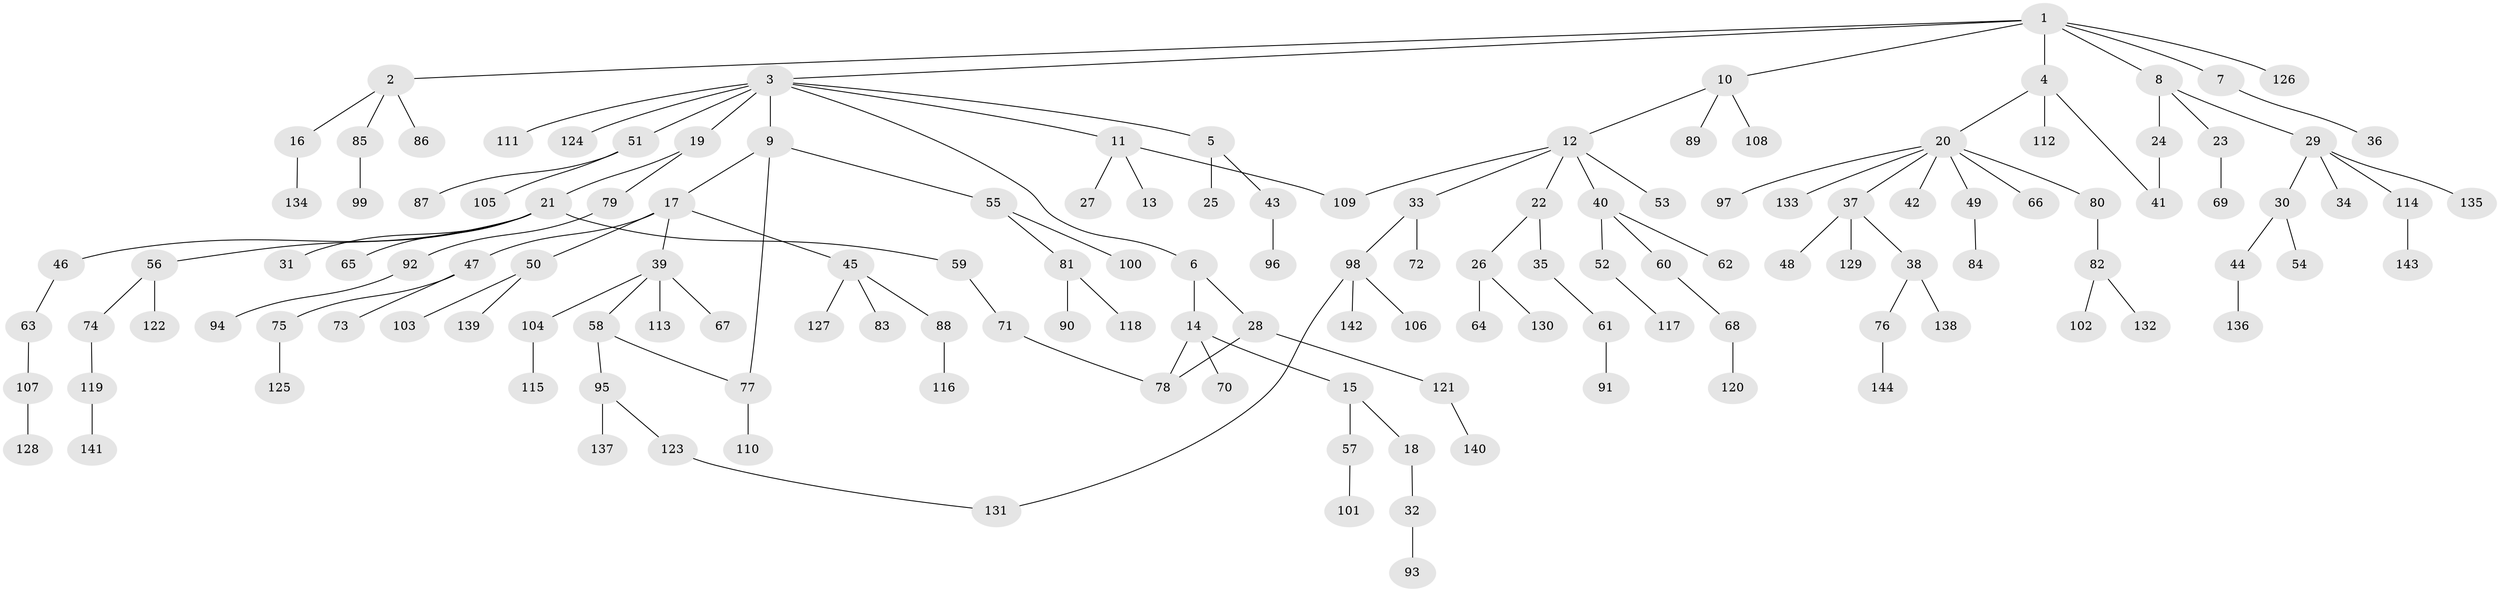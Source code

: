 // coarse degree distribution, {5: 0.03389830508474576, 3: 0.11864406779661017, 7: 0.01694915254237288, 1: 0.3389830508474576, 4: 0.0847457627118644, 2: 0.4067796610169492}
// Generated by graph-tools (version 1.1) at 2025/48/03/04/25 22:48:49]
// undirected, 144 vertices, 149 edges
graph export_dot {
  node [color=gray90,style=filled];
  1;
  2;
  3;
  4;
  5;
  6;
  7;
  8;
  9;
  10;
  11;
  12;
  13;
  14;
  15;
  16;
  17;
  18;
  19;
  20;
  21;
  22;
  23;
  24;
  25;
  26;
  27;
  28;
  29;
  30;
  31;
  32;
  33;
  34;
  35;
  36;
  37;
  38;
  39;
  40;
  41;
  42;
  43;
  44;
  45;
  46;
  47;
  48;
  49;
  50;
  51;
  52;
  53;
  54;
  55;
  56;
  57;
  58;
  59;
  60;
  61;
  62;
  63;
  64;
  65;
  66;
  67;
  68;
  69;
  70;
  71;
  72;
  73;
  74;
  75;
  76;
  77;
  78;
  79;
  80;
  81;
  82;
  83;
  84;
  85;
  86;
  87;
  88;
  89;
  90;
  91;
  92;
  93;
  94;
  95;
  96;
  97;
  98;
  99;
  100;
  101;
  102;
  103;
  104;
  105;
  106;
  107;
  108;
  109;
  110;
  111;
  112;
  113;
  114;
  115;
  116;
  117;
  118;
  119;
  120;
  121;
  122;
  123;
  124;
  125;
  126;
  127;
  128;
  129;
  130;
  131;
  132;
  133;
  134;
  135;
  136;
  137;
  138;
  139;
  140;
  141;
  142;
  143;
  144;
  1 -- 2;
  1 -- 3;
  1 -- 4;
  1 -- 7;
  1 -- 8;
  1 -- 10;
  1 -- 126;
  2 -- 16;
  2 -- 85;
  2 -- 86;
  3 -- 5;
  3 -- 6;
  3 -- 9;
  3 -- 11;
  3 -- 19;
  3 -- 51;
  3 -- 111;
  3 -- 124;
  4 -- 20;
  4 -- 112;
  4 -- 41;
  5 -- 25;
  5 -- 43;
  6 -- 14;
  6 -- 28;
  7 -- 36;
  8 -- 23;
  8 -- 24;
  8 -- 29;
  9 -- 17;
  9 -- 55;
  9 -- 77;
  10 -- 12;
  10 -- 89;
  10 -- 108;
  11 -- 13;
  11 -- 27;
  11 -- 109;
  12 -- 22;
  12 -- 33;
  12 -- 40;
  12 -- 53;
  12 -- 109;
  14 -- 15;
  14 -- 70;
  14 -- 78;
  15 -- 18;
  15 -- 57;
  16 -- 134;
  17 -- 39;
  17 -- 45;
  17 -- 47;
  17 -- 50;
  18 -- 32;
  19 -- 21;
  19 -- 79;
  20 -- 37;
  20 -- 42;
  20 -- 49;
  20 -- 66;
  20 -- 80;
  20 -- 97;
  20 -- 133;
  21 -- 31;
  21 -- 46;
  21 -- 56;
  21 -- 59;
  21 -- 65;
  22 -- 26;
  22 -- 35;
  23 -- 69;
  24 -- 41;
  26 -- 64;
  26 -- 130;
  28 -- 121;
  28 -- 78;
  29 -- 30;
  29 -- 34;
  29 -- 114;
  29 -- 135;
  30 -- 44;
  30 -- 54;
  32 -- 93;
  33 -- 72;
  33 -- 98;
  35 -- 61;
  37 -- 38;
  37 -- 48;
  37 -- 129;
  38 -- 76;
  38 -- 138;
  39 -- 58;
  39 -- 67;
  39 -- 104;
  39 -- 113;
  40 -- 52;
  40 -- 60;
  40 -- 62;
  43 -- 96;
  44 -- 136;
  45 -- 83;
  45 -- 88;
  45 -- 127;
  46 -- 63;
  47 -- 73;
  47 -- 75;
  49 -- 84;
  50 -- 103;
  50 -- 139;
  51 -- 87;
  51 -- 105;
  52 -- 117;
  55 -- 81;
  55 -- 100;
  56 -- 74;
  56 -- 122;
  57 -- 101;
  58 -- 77;
  58 -- 95;
  59 -- 71;
  60 -- 68;
  61 -- 91;
  63 -- 107;
  68 -- 120;
  71 -- 78;
  74 -- 119;
  75 -- 125;
  76 -- 144;
  77 -- 110;
  79 -- 92;
  80 -- 82;
  81 -- 90;
  81 -- 118;
  82 -- 102;
  82 -- 132;
  85 -- 99;
  88 -- 116;
  92 -- 94;
  95 -- 123;
  95 -- 137;
  98 -- 106;
  98 -- 131;
  98 -- 142;
  104 -- 115;
  107 -- 128;
  114 -- 143;
  119 -- 141;
  121 -- 140;
  123 -- 131;
}
